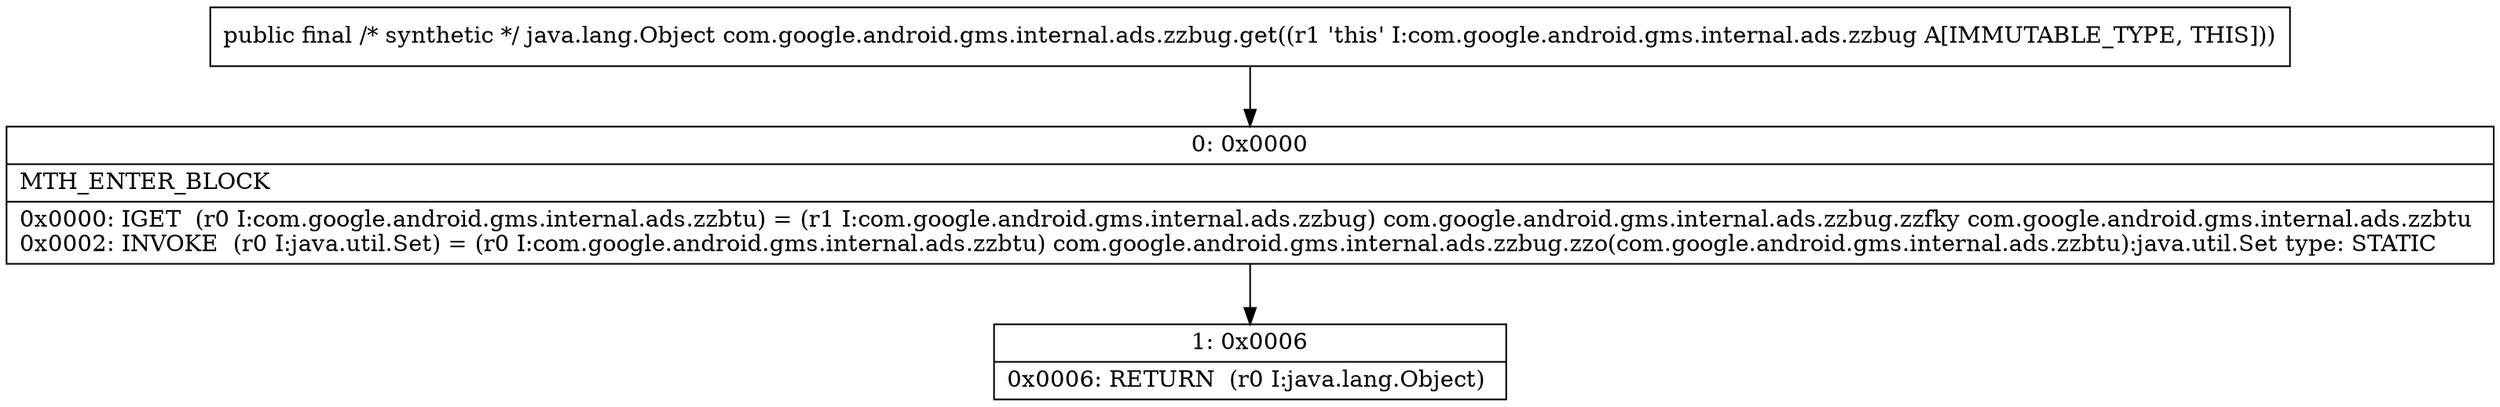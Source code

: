 digraph "CFG forcom.google.android.gms.internal.ads.zzbug.get()Ljava\/lang\/Object;" {
Node_0 [shape=record,label="{0\:\ 0x0000|MTH_ENTER_BLOCK\l|0x0000: IGET  (r0 I:com.google.android.gms.internal.ads.zzbtu) = (r1 I:com.google.android.gms.internal.ads.zzbug) com.google.android.gms.internal.ads.zzbug.zzfky com.google.android.gms.internal.ads.zzbtu \l0x0002: INVOKE  (r0 I:java.util.Set) = (r0 I:com.google.android.gms.internal.ads.zzbtu) com.google.android.gms.internal.ads.zzbug.zzo(com.google.android.gms.internal.ads.zzbtu):java.util.Set type: STATIC \l}"];
Node_1 [shape=record,label="{1\:\ 0x0006|0x0006: RETURN  (r0 I:java.lang.Object) \l}"];
MethodNode[shape=record,label="{public final \/* synthetic *\/ java.lang.Object com.google.android.gms.internal.ads.zzbug.get((r1 'this' I:com.google.android.gms.internal.ads.zzbug A[IMMUTABLE_TYPE, THIS])) }"];
MethodNode -> Node_0;
Node_0 -> Node_1;
}

